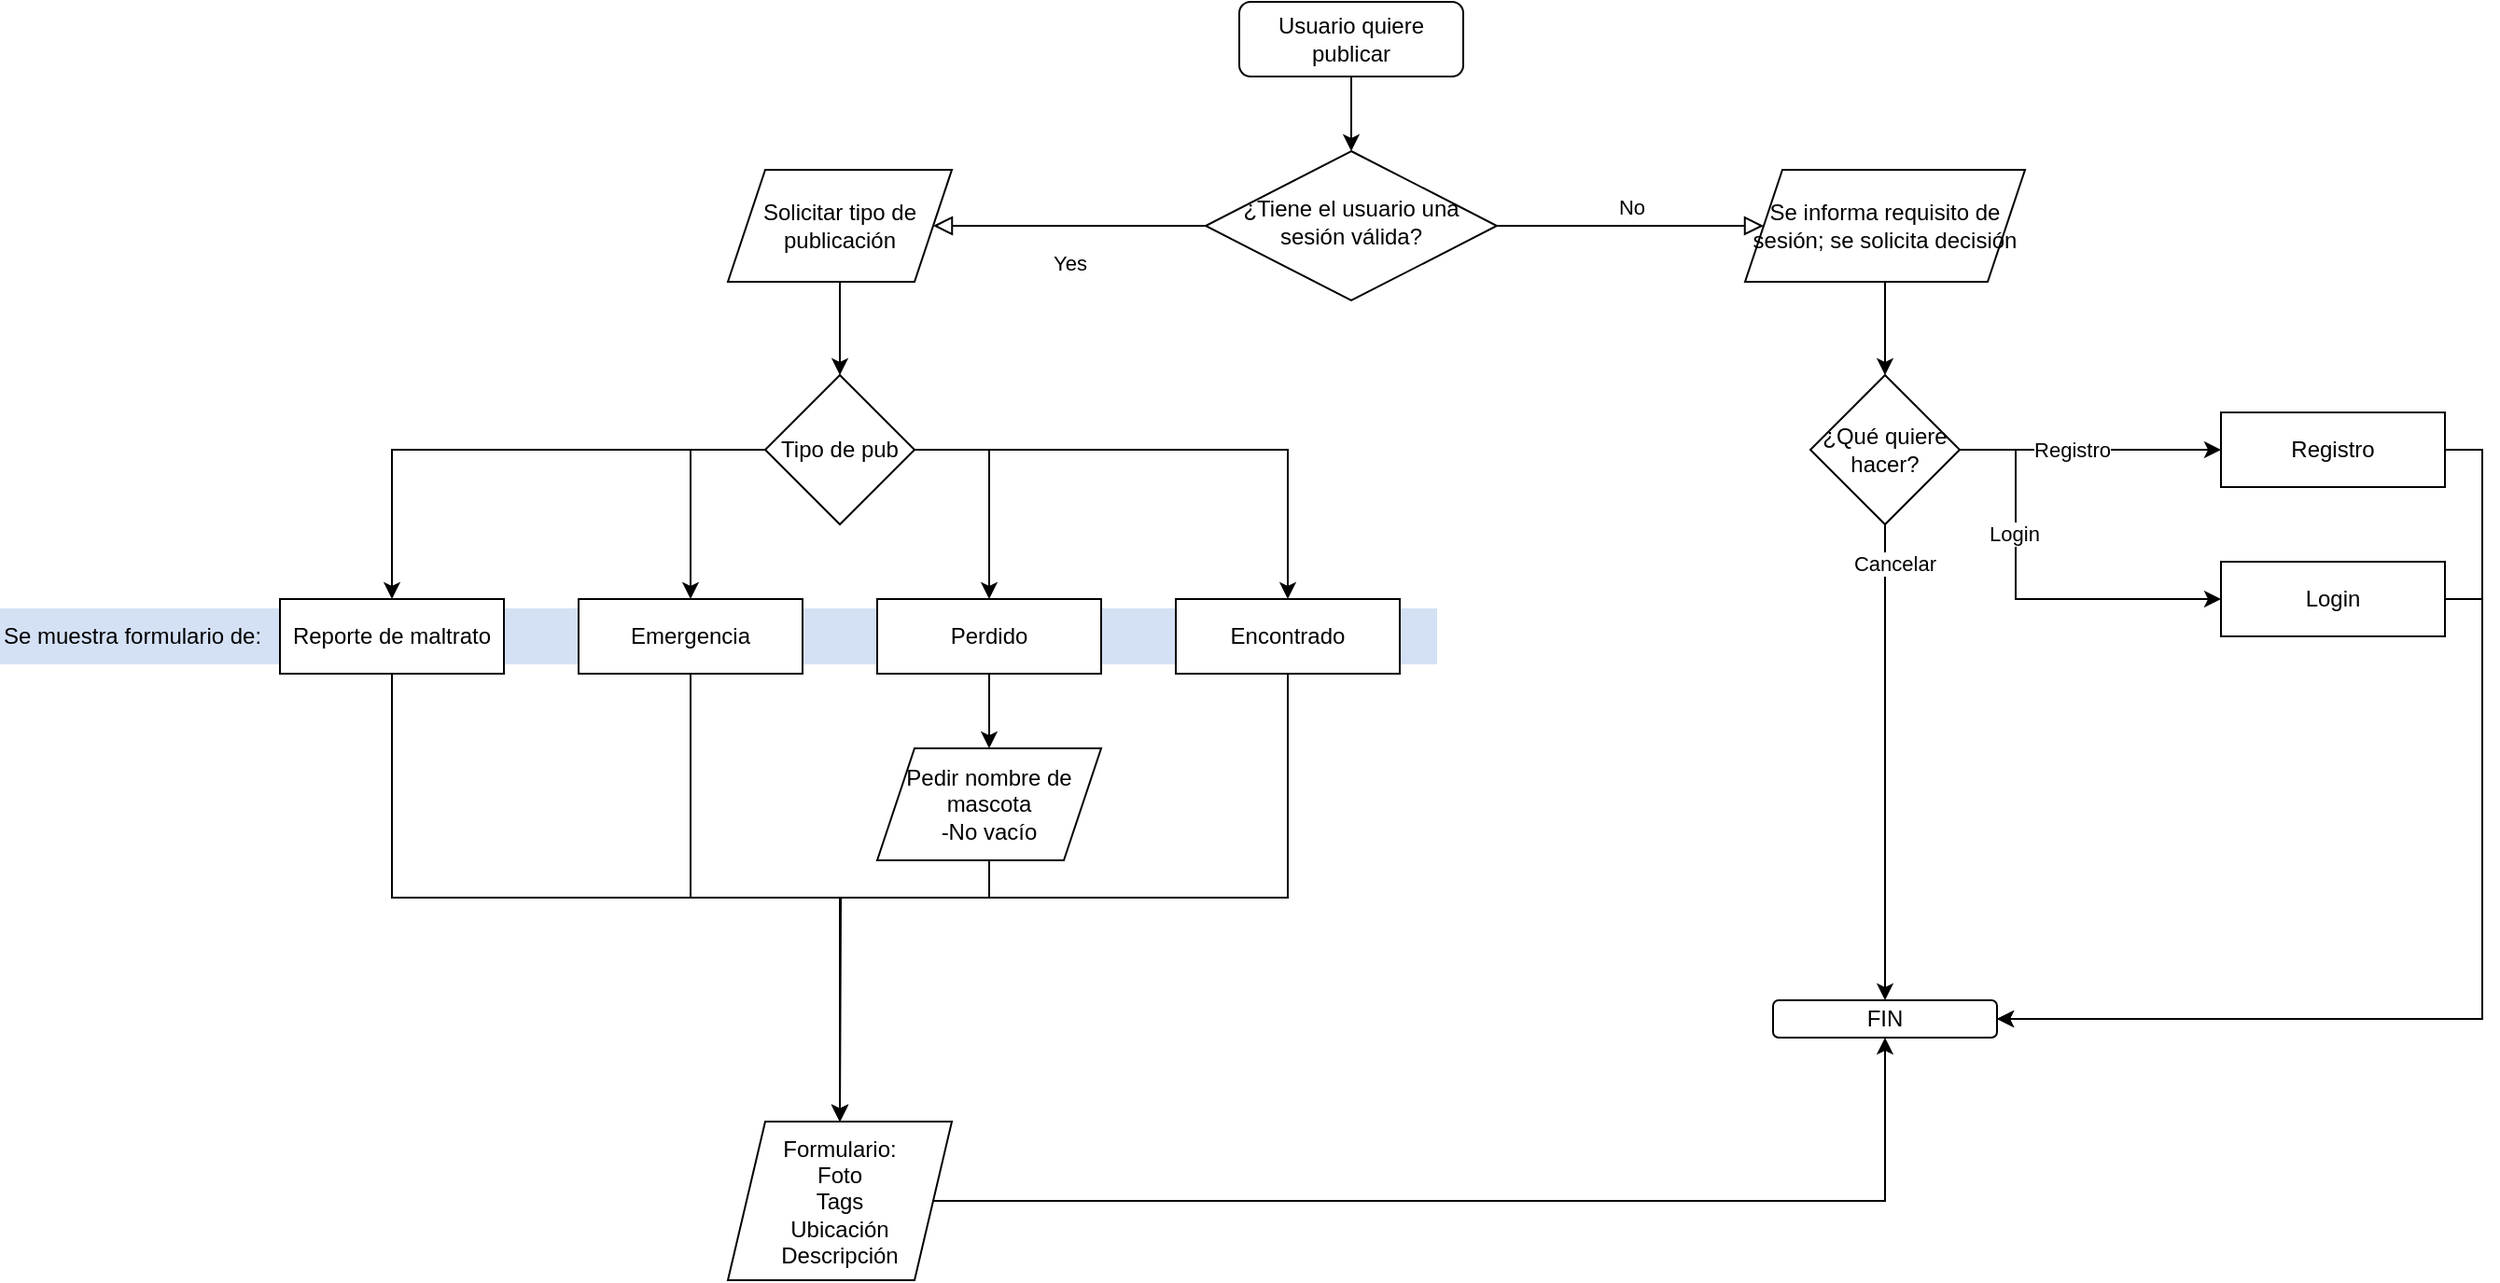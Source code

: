 <mxfile version="26.1.3">
  <diagram id="C5RBs43oDa-KdzZeNtuy" name="Page-1">
    <mxGraphModel dx="2389" dy="846" grid="1" gridSize="10" guides="1" tooltips="1" connect="1" arrows="1" fold="1" page="1" pageScale="1" pageWidth="827" pageHeight="1169" math="0" shadow="0">
      <root>
        <mxCell id="WIyWlLk6GJQsqaUBKTNV-0" />
        <mxCell id="WIyWlLk6GJQsqaUBKTNV-1" parent="WIyWlLk6GJQsqaUBKTNV-0" />
        <mxCell id="oFugu_Zw6lUF87o7-coK-16" value="Se muestra formulario de:" style="text;html=1;align=left;verticalAlign=middle;whiteSpace=wrap;rounded=0;fillColor=#D4E1F5;" vertex="1" parent="WIyWlLk6GJQsqaUBKTNV-1">
          <mxGeometry x="-310" y="365" width="770" height="30" as="geometry" />
        </mxCell>
        <mxCell id="oFugu_Zw6lUF87o7-coK-1" style="edgeStyle=orthogonalEdgeStyle;rounded=0;orthogonalLoop=1;jettySize=auto;html=1;exitX=0.5;exitY=1;exitDx=0;exitDy=0;entryX=0.5;entryY=0;entryDx=0;entryDy=0;" edge="1" parent="WIyWlLk6GJQsqaUBKTNV-1" source="WIyWlLk6GJQsqaUBKTNV-3" target="WIyWlLk6GJQsqaUBKTNV-6">
          <mxGeometry relative="1" as="geometry" />
        </mxCell>
        <mxCell id="WIyWlLk6GJQsqaUBKTNV-3" value="Usuario quiere publicar" style="rounded=1;whiteSpace=wrap;html=1;fontSize=12;glass=0;strokeWidth=1;shadow=0;" parent="WIyWlLk6GJQsqaUBKTNV-1" vertex="1">
          <mxGeometry x="354" y="40" width="120" height="40" as="geometry" />
        </mxCell>
        <mxCell id="WIyWlLk6GJQsqaUBKTNV-4" value="Yes" style="rounded=0;html=1;jettySize=auto;orthogonalLoop=1;fontSize=11;endArrow=block;endFill=0;endSize=8;strokeWidth=1;shadow=0;labelBackgroundColor=none;edgeStyle=orthogonalEdgeStyle;entryX=1;entryY=0.5;entryDx=0;entryDy=0;" parent="WIyWlLk6GJQsqaUBKTNV-1" source="WIyWlLk6GJQsqaUBKTNV-6" target="oFugu_Zw6lUF87o7-coK-30" edge="1">
          <mxGeometry y="20" relative="1" as="geometry">
            <mxPoint as="offset" />
            <mxPoint x="200" y="160" as="targetPoint" />
          </mxGeometry>
        </mxCell>
        <mxCell id="WIyWlLk6GJQsqaUBKTNV-5" value="No" style="edgeStyle=orthogonalEdgeStyle;rounded=0;html=1;jettySize=auto;orthogonalLoop=1;fontSize=11;endArrow=block;endFill=0;endSize=8;strokeWidth=1;shadow=0;labelBackgroundColor=none;entryX=0;entryY=0.5;entryDx=0;entryDy=0;" parent="WIyWlLk6GJQsqaUBKTNV-1" source="WIyWlLk6GJQsqaUBKTNV-6" target="oFugu_Zw6lUF87o7-coK-31" edge="1">
          <mxGeometry y="10" relative="1" as="geometry">
            <mxPoint as="offset" />
            <mxPoint x="580" y="180" as="targetPoint" />
          </mxGeometry>
        </mxCell>
        <mxCell id="WIyWlLk6GJQsqaUBKTNV-6" value="¿Tiene el usuario una sesión válida?" style="rhombus;whiteSpace=wrap;html=1;shadow=0;fontFamily=Helvetica;fontSize=12;align=center;strokeWidth=1;spacing=6;spacingTop=-4;" parent="WIyWlLk6GJQsqaUBKTNV-1" vertex="1">
          <mxGeometry x="336" y="120" width="156" height="80" as="geometry" />
        </mxCell>
        <mxCell id="oFugu_Zw6lUF87o7-coK-22" style="edgeStyle=orthogonalEdgeStyle;rounded=0;orthogonalLoop=1;jettySize=auto;html=1;entryX=0.5;entryY=0;entryDx=0;entryDy=0;exitX=0.5;exitY=1;exitDx=0;exitDy=0;" edge="1" parent="WIyWlLk6GJQsqaUBKTNV-1" source="oFugu_Zw6lUF87o7-coK-31" target="oFugu_Zw6lUF87o7-coK-17">
          <mxGeometry relative="1" as="geometry">
            <mxPoint x="680" y="211" as="sourcePoint" />
          </mxGeometry>
        </mxCell>
        <mxCell id="oFugu_Zw6lUF87o7-coK-4" style="edgeStyle=orthogonalEdgeStyle;rounded=0;orthogonalLoop=1;jettySize=auto;html=1;exitX=0.5;exitY=1;exitDx=0;exitDy=0;" edge="1" parent="WIyWlLk6GJQsqaUBKTNV-1" source="oFugu_Zw6lUF87o7-coK-30">
          <mxGeometry relative="1" as="geometry">
            <mxPoint x="140" y="240" as="targetPoint" />
            <mxPoint x="140" y="180" as="sourcePoint" />
          </mxGeometry>
        </mxCell>
        <mxCell id="oFugu_Zw6lUF87o7-coK-12" style="edgeStyle=orthogonalEdgeStyle;rounded=0;orthogonalLoop=1;jettySize=auto;html=1;exitX=0;exitY=0.5;exitDx=0;exitDy=0;entryX=0.5;entryY=0;entryDx=0;entryDy=0;" edge="1" parent="WIyWlLk6GJQsqaUBKTNV-1" source="oFugu_Zw6lUF87o7-coK-5" target="oFugu_Zw6lUF87o7-coK-7">
          <mxGeometry relative="1" as="geometry" />
        </mxCell>
        <mxCell id="oFugu_Zw6lUF87o7-coK-13" style="edgeStyle=orthogonalEdgeStyle;rounded=0;orthogonalLoop=1;jettySize=auto;html=1;exitX=0;exitY=0.5;exitDx=0;exitDy=0;" edge="1" parent="WIyWlLk6GJQsqaUBKTNV-1" source="oFugu_Zw6lUF87o7-coK-5" target="oFugu_Zw6lUF87o7-coK-11">
          <mxGeometry relative="1" as="geometry" />
        </mxCell>
        <mxCell id="oFugu_Zw6lUF87o7-coK-14" style="edgeStyle=orthogonalEdgeStyle;rounded=0;orthogonalLoop=1;jettySize=auto;html=1;exitX=1;exitY=0.5;exitDx=0;exitDy=0;entryX=0.5;entryY=0;entryDx=0;entryDy=0;" edge="1" parent="WIyWlLk6GJQsqaUBKTNV-1" source="oFugu_Zw6lUF87o7-coK-5" target="oFugu_Zw6lUF87o7-coK-10">
          <mxGeometry relative="1" as="geometry" />
        </mxCell>
        <mxCell id="oFugu_Zw6lUF87o7-coK-15" style="edgeStyle=orthogonalEdgeStyle;rounded=0;orthogonalLoop=1;jettySize=auto;html=1;exitX=1;exitY=0.5;exitDx=0;exitDy=0;entryX=0.5;entryY=0;entryDx=0;entryDy=0;" edge="1" parent="WIyWlLk6GJQsqaUBKTNV-1" source="oFugu_Zw6lUF87o7-coK-5" target="oFugu_Zw6lUF87o7-coK-8">
          <mxGeometry relative="1" as="geometry" />
        </mxCell>
        <mxCell id="oFugu_Zw6lUF87o7-coK-5" value="Tipo de pub" style="rhombus;whiteSpace=wrap;html=1;" vertex="1" parent="WIyWlLk6GJQsqaUBKTNV-1">
          <mxGeometry x="100" y="240" width="80" height="80" as="geometry" />
        </mxCell>
        <mxCell id="oFugu_Zw6lUF87o7-coK-39" style="edgeStyle=orthogonalEdgeStyle;rounded=0;orthogonalLoop=1;jettySize=auto;html=1;exitX=0.5;exitY=1;exitDx=0;exitDy=0;" edge="1" parent="WIyWlLk6GJQsqaUBKTNV-1" source="oFugu_Zw6lUF87o7-coK-7" target="oFugu_Zw6lUF87o7-coK-38">
          <mxGeometry relative="1" as="geometry" />
        </mxCell>
        <mxCell id="oFugu_Zw6lUF87o7-coK-7" value="&lt;div&gt;Reporte de maltrato&lt;/div&gt;" style="rounded=0;whiteSpace=wrap;html=1;fontSize=12;glass=0;strokeWidth=1;shadow=0;" vertex="1" parent="WIyWlLk6GJQsqaUBKTNV-1">
          <mxGeometry x="-160" y="360" width="120" height="40" as="geometry" />
        </mxCell>
        <mxCell id="oFugu_Zw6lUF87o7-coK-42" style="edgeStyle=orthogonalEdgeStyle;rounded=0;orthogonalLoop=1;jettySize=auto;html=1;exitX=0.5;exitY=1;exitDx=0;exitDy=0;entryX=0.5;entryY=0;entryDx=0;entryDy=0;" edge="1" parent="WIyWlLk6GJQsqaUBKTNV-1" source="oFugu_Zw6lUF87o7-coK-8" target="oFugu_Zw6lUF87o7-coK-38">
          <mxGeometry relative="1" as="geometry" />
        </mxCell>
        <mxCell id="oFugu_Zw6lUF87o7-coK-8" value="Encontrado" style="rounded=0;whiteSpace=wrap;html=1;fontSize=12;glass=0;strokeWidth=1;shadow=0;" vertex="1" parent="WIyWlLk6GJQsqaUBKTNV-1">
          <mxGeometry x="320" y="360" width="120" height="40" as="geometry" />
        </mxCell>
        <mxCell id="oFugu_Zw6lUF87o7-coK-37" style="edgeStyle=orthogonalEdgeStyle;rounded=0;orthogonalLoop=1;jettySize=auto;html=1;exitX=0.5;exitY=1;exitDx=0;exitDy=0;entryX=0.5;entryY=0;entryDx=0;entryDy=0;" edge="1" parent="WIyWlLk6GJQsqaUBKTNV-1" source="oFugu_Zw6lUF87o7-coK-10" target="oFugu_Zw6lUF87o7-coK-36">
          <mxGeometry relative="1" as="geometry" />
        </mxCell>
        <mxCell id="oFugu_Zw6lUF87o7-coK-10" value="Perdido" style="rounded=0;whiteSpace=wrap;html=1;fontSize=12;glass=0;strokeWidth=1;shadow=0;" vertex="1" parent="WIyWlLk6GJQsqaUBKTNV-1">
          <mxGeometry x="160" y="360" width="120" height="40" as="geometry" />
        </mxCell>
        <mxCell id="oFugu_Zw6lUF87o7-coK-40" style="edgeStyle=orthogonalEdgeStyle;rounded=0;orthogonalLoop=1;jettySize=auto;html=1;exitX=0.5;exitY=1;exitDx=0;exitDy=0;" edge="1" parent="WIyWlLk6GJQsqaUBKTNV-1" source="oFugu_Zw6lUF87o7-coK-11">
          <mxGeometry relative="1" as="geometry">
            <mxPoint x="140" y="640" as="targetPoint" />
          </mxGeometry>
        </mxCell>
        <mxCell id="oFugu_Zw6lUF87o7-coK-11" value="&lt;div&gt;Emergencia&lt;/div&gt;" style="rounded=0;whiteSpace=wrap;html=1;fontSize=12;glass=0;strokeWidth=1;shadow=0;" vertex="1" parent="WIyWlLk6GJQsqaUBKTNV-1">
          <mxGeometry y="360" width="120" height="40" as="geometry" />
        </mxCell>
        <mxCell id="oFugu_Zw6lUF87o7-coK-21" style="edgeStyle=orthogonalEdgeStyle;rounded=0;orthogonalLoop=1;jettySize=auto;html=1;exitX=1;exitY=0.5;exitDx=0;exitDy=0;entryX=0;entryY=0.5;entryDx=0;entryDy=0;" edge="1" parent="WIyWlLk6GJQsqaUBKTNV-1" source="oFugu_Zw6lUF87o7-coK-17" target="oFugu_Zw6lUF87o7-coK-19">
          <mxGeometry relative="1" as="geometry" />
        </mxCell>
        <mxCell id="oFugu_Zw6lUF87o7-coK-23" value="Registro" style="edgeLabel;html=1;align=center;verticalAlign=middle;resizable=0;points=[];" vertex="1" connectable="0" parent="oFugu_Zw6lUF87o7-coK-21">
          <mxGeometry x="-0.333" y="-4" relative="1" as="geometry">
            <mxPoint x="13" y="-4" as="offset" />
          </mxGeometry>
        </mxCell>
        <mxCell id="oFugu_Zw6lUF87o7-coK-26" style="edgeStyle=orthogonalEdgeStyle;rounded=0;orthogonalLoop=1;jettySize=auto;html=1;exitX=1;exitY=0.5;exitDx=0;exitDy=0;entryX=0;entryY=0.5;entryDx=0;entryDy=0;" edge="1" parent="WIyWlLk6GJQsqaUBKTNV-1" source="oFugu_Zw6lUF87o7-coK-17" target="oFugu_Zw6lUF87o7-coK-25">
          <mxGeometry relative="1" as="geometry">
            <Array as="points">
              <mxPoint x="770" y="280" />
              <mxPoint x="770" y="360" />
            </Array>
          </mxGeometry>
        </mxCell>
        <mxCell id="oFugu_Zw6lUF87o7-coK-29" value="Login" style="edgeLabel;html=1;align=center;verticalAlign=middle;resizable=0;points=[];" vertex="1" connectable="0" parent="oFugu_Zw6lUF87o7-coK-26">
          <mxGeometry x="-0.318" y="-1" relative="1" as="geometry">
            <mxPoint as="offset" />
          </mxGeometry>
        </mxCell>
        <mxCell id="oFugu_Zw6lUF87o7-coK-32" style="edgeStyle=orthogonalEdgeStyle;rounded=0;orthogonalLoop=1;jettySize=auto;html=1;exitX=0.5;exitY=1;exitDx=0;exitDy=0;entryX=0.5;entryY=0;entryDx=0;entryDy=0;" edge="1" parent="WIyWlLk6GJQsqaUBKTNV-1" source="oFugu_Zw6lUF87o7-coK-17" target="oFugu_Zw6lUF87o7-coK-28">
          <mxGeometry relative="1" as="geometry" />
        </mxCell>
        <mxCell id="oFugu_Zw6lUF87o7-coK-33" value="Cancelar" style="edgeLabel;html=1;align=center;verticalAlign=middle;resizable=0;points=[];" vertex="1" connectable="0" parent="oFugu_Zw6lUF87o7-coK-32">
          <mxGeometry x="-0.837" y="5" relative="1" as="geometry">
            <mxPoint as="offset" />
          </mxGeometry>
        </mxCell>
        <mxCell id="oFugu_Zw6lUF87o7-coK-17" value="¿Qué quiere hacer?" style="rhombus;whiteSpace=wrap;html=1;" vertex="1" parent="WIyWlLk6GJQsqaUBKTNV-1">
          <mxGeometry x="660" y="240" width="80" height="80" as="geometry" />
        </mxCell>
        <mxCell id="oFugu_Zw6lUF87o7-coK-35" style="edgeStyle=orthogonalEdgeStyle;rounded=0;orthogonalLoop=1;jettySize=auto;html=1;exitX=1;exitY=0.5;exitDx=0;exitDy=0;entryX=1;entryY=0.5;entryDx=0;entryDy=0;" edge="1" parent="WIyWlLk6GJQsqaUBKTNV-1" source="oFugu_Zw6lUF87o7-coK-19" target="oFugu_Zw6lUF87o7-coK-28">
          <mxGeometry relative="1" as="geometry" />
        </mxCell>
        <mxCell id="oFugu_Zw6lUF87o7-coK-19" value="Registro" style="rounded=0;whiteSpace=wrap;html=1;fontSize=12;glass=0;strokeWidth=1;shadow=0;" vertex="1" parent="WIyWlLk6GJQsqaUBKTNV-1">
          <mxGeometry x="880" y="260" width="120" height="40" as="geometry" />
        </mxCell>
        <mxCell id="oFugu_Zw6lUF87o7-coK-34" style="edgeStyle=orthogonalEdgeStyle;rounded=0;orthogonalLoop=1;jettySize=auto;html=1;exitX=1;exitY=0.5;exitDx=0;exitDy=0;entryX=1;entryY=0.5;entryDx=0;entryDy=0;" edge="1" parent="WIyWlLk6GJQsqaUBKTNV-1" source="oFugu_Zw6lUF87o7-coK-25" target="oFugu_Zw6lUF87o7-coK-28">
          <mxGeometry relative="1" as="geometry" />
        </mxCell>
        <mxCell id="oFugu_Zw6lUF87o7-coK-25" value="Login" style="rounded=0;whiteSpace=wrap;html=1;fontSize=12;glass=0;strokeWidth=1;shadow=0;" vertex="1" parent="WIyWlLk6GJQsqaUBKTNV-1">
          <mxGeometry x="880" y="340" width="120" height="40" as="geometry" />
        </mxCell>
        <mxCell id="oFugu_Zw6lUF87o7-coK-28" value="FIN" style="rounded=1;whiteSpace=wrap;html=1;" vertex="1" parent="WIyWlLk6GJQsqaUBKTNV-1">
          <mxGeometry x="640" y="575" width="120" height="20" as="geometry" />
        </mxCell>
        <mxCell id="oFugu_Zw6lUF87o7-coK-30" value="Solicitar tipo de publicación" style="shape=parallelogram;perimeter=parallelogramPerimeter;whiteSpace=wrap;html=1;fixedSize=1;" vertex="1" parent="WIyWlLk6GJQsqaUBKTNV-1">
          <mxGeometry x="80" y="130" width="120" height="60" as="geometry" />
        </mxCell>
        <mxCell id="oFugu_Zw6lUF87o7-coK-31" value="Se informa requisito de sesión; se solicita decisión" style="shape=parallelogram;perimeter=parallelogramPerimeter;whiteSpace=wrap;html=1;fixedSize=1;" vertex="1" parent="WIyWlLk6GJQsqaUBKTNV-1">
          <mxGeometry x="625" y="130" width="150" height="60" as="geometry" />
        </mxCell>
        <mxCell id="oFugu_Zw6lUF87o7-coK-41" style="edgeStyle=orthogonalEdgeStyle;rounded=0;orthogonalLoop=1;jettySize=auto;html=1;exitX=0.5;exitY=1;exitDx=0;exitDy=0;entryX=0.5;entryY=0;entryDx=0;entryDy=0;" edge="1" parent="WIyWlLk6GJQsqaUBKTNV-1" source="oFugu_Zw6lUF87o7-coK-36" target="oFugu_Zw6lUF87o7-coK-38">
          <mxGeometry relative="1" as="geometry">
            <Array as="points">
              <mxPoint x="220" y="520" />
              <mxPoint x="140" y="520" />
            </Array>
          </mxGeometry>
        </mxCell>
        <mxCell id="oFugu_Zw6lUF87o7-coK-36" value="&lt;div&gt;Pedir nombre de mascota&lt;/div&gt;&lt;div&gt;-No vacío&lt;/div&gt;" style="shape=parallelogram;perimeter=parallelogramPerimeter;whiteSpace=wrap;html=1;fixedSize=1;" vertex="1" parent="WIyWlLk6GJQsqaUBKTNV-1">
          <mxGeometry x="160" y="440" width="120" height="60" as="geometry" />
        </mxCell>
        <mxCell id="oFugu_Zw6lUF87o7-coK-43" style="edgeStyle=orthogonalEdgeStyle;rounded=0;orthogonalLoop=1;jettySize=auto;html=1;exitX=1;exitY=0.5;exitDx=0;exitDy=0;entryX=0.5;entryY=1;entryDx=0;entryDy=0;" edge="1" parent="WIyWlLk6GJQsqaUBKTNV-1" source="oFugu_Zw6lUF87o7-coK-38" target="oFugu_Zw6lUF87o7-coK-28">
          <mxGeometry relative="1" as="geometry" />
        </mxCell>
        <mxCell id="oFugu_Zw6lUF87o7-coK-38" value="&lt;div&gt;Formulario:&lt;/div&gt;&lt;div&gt;Foto&lt;/div&gt;&lt;div&gt;Tags&lt;/div&gt;&lt;div&gt;Ubicación&lt;/div&gt;&lt;div&gt;Descripción&lt;/div&gt;" style="shape=parallelogram;perimeter=parallelogramPerimeter;whiteSpace=wrap;html=1;fixedSize=1;" vertex="1" parent="WIyWlLk6GJQsqaUBKTNV-1">
          <mxGeometry x="80" y="640" width="120" height="85" as="geometry" />
        </mxCell>
      </root>
    </mxGraphModel>
  </diagram>
</mxfile>
